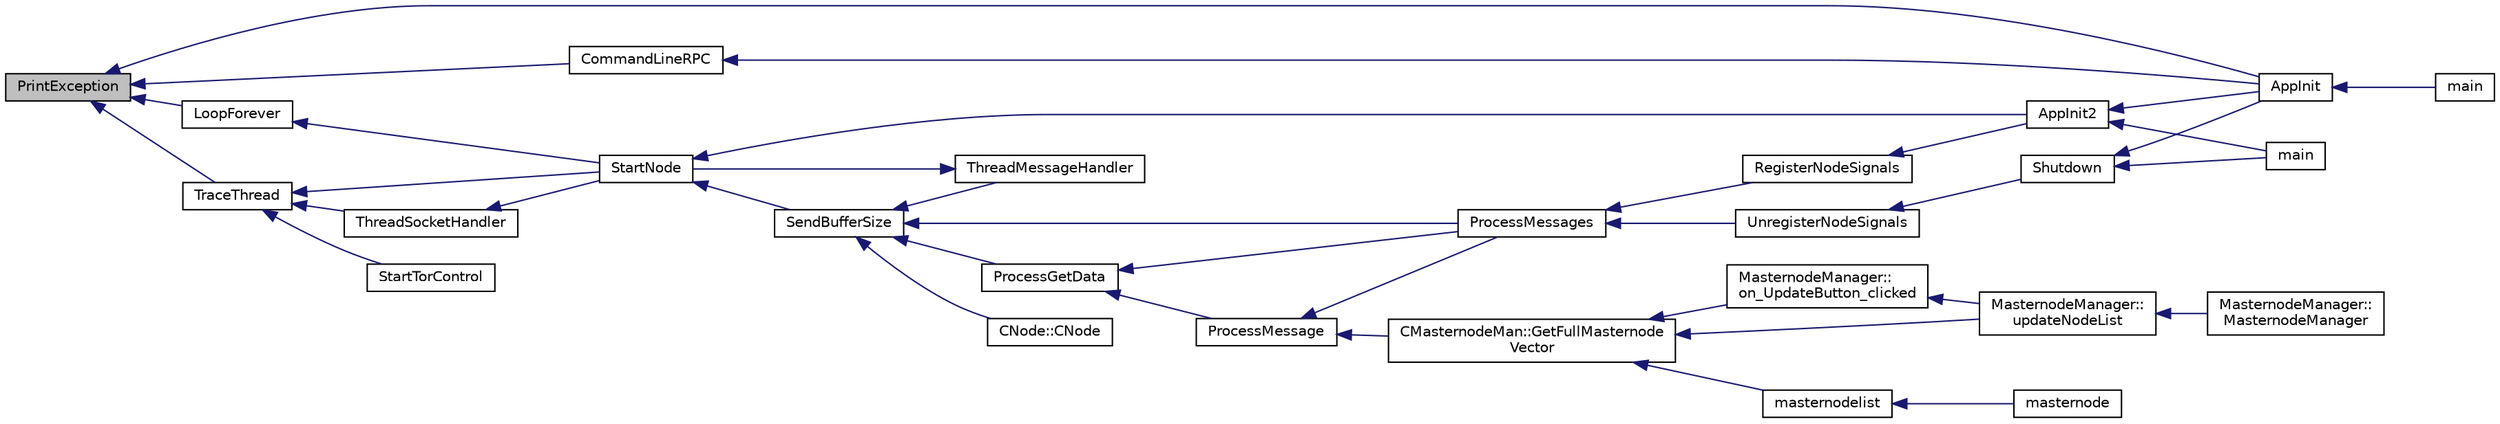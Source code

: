 digraph "PrintException"
{
  edge [fontname="Helvetica",fontsize="10",labelfontname="Helvetica",labelfontsize="10"];
  node [fontname="Helvetica",fontsize="10",shape=record];
  rankdir="LR";
  Node6217 [label="PrintException",height=0.2,width=0.4,color="black", fillcolor="grey75", style="filled", fontcolor="black"];
  Node6217 -> Node6218 [dir="back",color="midnightblue",fontsize="10",style="solid",fontname="Helvetica"];
  Node6218 [label="AppInit",height=0.2,width=0.4,color="black", fillcolor="white", style="filled",URL="$d4/d35/iond_8cpp.html#ac59316b767e6984e1285f0531275286b"];
  Node6218 -> Node6219 [dir="back",color="midnightblue",fontsize="10",style="solid",fontname="Helvetica"];
  Node6219 [label="main",height=0.2,width=0.4,color="black", fillcolor="white", style="filled",URL="$d4/d35/iond_8cpp.html#a0ddf1224851353fc92bfbff6f499fa97"];
  Node6217 -> Node6220 [dir="back",color="midnightblue",fontsize="10",style="solid",fontname="Helvetica"];
  Node6220 [label="CommandLineRPC",height=0.2,width=0.4,color="black", fillcolor="white", style="filled",URL="$d6/d59/rpcclient_8h.html#a4ee23259648a971c9c05aeff8b545a6d"];
  Node6220 -> Node6218 [dir="back",color="midnightblue",fontsize="10",style="solid",fontname="Helvetica"];
  Node6217 -> Node6221 [dir="back",color="midnightblue",fontsize="10",style="solid",fontname="Helvetica"];
  Node6221 [label="LoopForever",height=0.2,width=0.4,color="black", fillcolor="white", style="filled",URL="$d8/d3c/util_8h.html#ac6be85b683de5d9b41dc3046e50d6acd"];
  Node6221 -> Node6222 [dir="back",color="midnightblue",fontsize="10",style="solid",fontname="Helvetica"];
  Node6222 [label="StartNode",height=0.2,width=0.4,color="black", fillcolor="white", style="filled",URL="$d7/d97/net_8h.html#a9396d8054e8f74959e9391871aaddde0"];
  Node6222 -> Node6223 [dir="back",color="midnightblue",fontsize="10",style="solid",fontname="Helvetica"];
  Node6223 [label="AppInit2",height=0.2,width=0.4,color="black", fillcolor="white", style="filled",URL="$d8/dc0/init_8h.html#a1a4c1bfbf6ba1db77e988b89b9cadfd3",tooltip="Initialize ion. "];
  Node6223 -> Node6218 [dir="back",color="midnightblue",fontsize="10",style="solid",fontname="Helvetica"];
  Node6223 -> Node6224 [dir="back",color="midnightblue",fontsize="10",style="solid",fontname="Helvetica"];
  Node6224 [label="main",height=0.2,width=0.4,color="black", fillcolor="white", style="filled",URL="$d5/d2d/ion_8cpp.html#a0ddf1224851353fc92bfbff6f499fa97"];
  Node6222 -> Node6225 [dir="back",color="midnightblue",fontsize="10",style="solid",fontname="Helvetica"];
  Node6225 [label="SendBufferSize",height=0.2,width=0.4,color="black", fillcolor="white", style="filled",URL="$d7/d97/net_8h.html#a13f289d6233bd32b78a38793f76bdccb"];
  Node6225 -> Node6226 [dir="back",color="midnightblue",fontsize="10",style="solid",fontname="Helvetica"];
  Node6226 [label="ProcessGetData",height=0.2,width=0.4,color="black", fillcolor="white", style="filled",URL="$df/d0a/main_8cpp.html#a3be415b83ecfe1f4215e0bd28c3b1eec"];
  Node6226 -> Node6227 [dir="back",color="midnightblue",fontsize="10",style="solid",fontname="Helvetica"];
  Node6227 [label="ProcessMessage",height=0.2,width=0.4,color="black", fillcolor="white", style="filled",URL="$df/d0a/main_8cpp.html#a8ba92b1a4bce3c835e887a9073d17d8e"];
  Node6227 -> Node6228 [dir="back",color="midnightblue",fontsize="10",style="solid",fontname="Helvetica"];
  Node6228 [label="ProcessMessages",height=0.2,width=0.4,color="black", fillcolor="white", style="filled",URL="$d4/dbf/main_8h.html#a196f9318f02448b85b28d612698934fd"];
  Node6228 -> Node6229 [dir="back",color="midnightblue",fontsize="10",style="solid",fontname="Helvetica"];
  Node6229 [label="RegisterNodeSignals",height=0.2,width=0.4,color="black", fillcolor="white", style="filled",URL="$d4/dbf/main_8h.html#ab02615ff65f91d69f8d786ec900baa8a",tooltip="Register with a network node to receive its signals. "];
  Node6229 -> Node6223 [dir="back",color="midnightblue",fontsize="10",style="solid",fontname="Helvetica"];
  Node6228 -> Node6230 [dir="back",color="midnightblue",fontsize="10",style="solid",fontname="Helvetica"];
  Node6230 [label="UnregisterNodeSignals",height=0.2,width=0.4,color="black", fillcolor="white", style="filled",URL="$d4/dbf/main_8h.html#a3ef0cc6e9d9d6435ee2a5569244d6ebd",tooltip="Unregister a network node. "];
  Node6230 -> Node6231 [dir="back",color="midnightblue",fontsize="10",style="solid",fontname="Helvetica"];
  Node6231 [label="Shutdown",height=0.2,width=0.4,color="black", fillcolor="white", style="filled",URL="$d8/dc0/init_8h.html#ac5f038c2b480cf9ef5e19e3eba8dbaf9"];
  Node6231 -> Node6218 [dir="back",color="midnightblue",fontsize="10",style="solid",fontname="Helvetica"];
  Node6231 -> Node6224 [dir="back",color="midnightblue",fontsize="10",style="solid",fontname="Helvetica"];
  Node6227 -> Node6232 [dir="back",color="midnightblue",fontsize="10",style="solid",fontname="Helvetica"];
  Node6232 [label="CMasternodeMan::GetFullMasternode\lVector",height=0.2,width=0.4,color="black", fillcolor="white", style="filled",URL="$dc/d6b/class_c_masternode_man.html#ab39e213a7601e1bef2eba1d5d63206f5"];
  Node6232 -> Node6233 [dir="back",color="midnightblue",fontsize="10",style="solid",fontname="Helvetica"];
  Node6233 [label="MasternodeManager::\lupdateNodeList",height=0.2,width=0.4,color="black", fillcolor="white", style="filled",URL="$d9/d70/class_masternode_manager.html#a5485a8bd6ccf673027165cc1207dfae9"];
  Node6233 -> Node6234 [dir="back",color="midnightblue",fontsize="10",style="solid",fontname="Helvetica"];
  Node6234 [label="MasternodeManager::\lMasternodeManager",height=0.2,width=0.4,color="black", fillcolor="white", style="filled",URL="$d9/d70/class_masternode_manager.html#ad18cb99065e056e6b791e2356de826bf"];
  Node6232 -> Node6235 [dir="back",color="midnightblue",fontsize="10",style="solid",fontname="Helvetica"];
  Node6235 [label="MasternodeManager::\lon_UpdateButton_clicked",height=0.2,width=0.4,color="black", fillcolor="white", style="filled",URL="$d9/d70/class_masternode_manager.html#ae8d07b4d869e3eb09fe1be445eff0430"];
  Node6235 -> Node6233 [dir="back",color="midnightblue",fontsize="10",style="solid",fontname="Helvetica"];
  Node6232 -> Node6236 [dir="back",color="midnightblue",fontsize="10",style="solid",fontname="Helvetica"];
  Node6236 [label="masternodelist",height=0.2,width=0.4,color="black", fillcolor="white", style="filled",URL="$d5/d6b/rpcstashedsend_8cpp.html#a3a7ed7e37f21eb2912afc6e776f7236c"];
  Node6236 -> Node6237 [dir="back",color="midnightblue",fontsize="10",style="solid",fontname="Helvetica"];
  Node6237 [label="masternode",height=0.2,width=0.4,color="black", fillcolor="white", style="filled",URL="$d5/d6b/rpcstashedsend_8cpp.html#a30609e443aeb47c29ed0878d16b1b5e1"];
  Node6226 -> Node6228 [dir="back",color="midnightblue",fontsize="10",style="solid",fontname="Helvetica"];
  Node6225 -> Node6228 [dir="back",color="midnightblue",fontsize="10",style="solid",fontname="Helvetica"];
  Node6225 -> Node6238 [dir="back",color="midnightblue",fontsize="10",style="solid",fontname="Helvetica"];
  Node6238 [label="ThreadMessageHandler",height=0.2,width=0.4,color="black", fillcolor="white", style="filled",URL="$dd/d84/net_8cpp.html#a379b0d3521bdd62ac296f219d70c4e30"];
  Node6238 -> Node6222 [dir="back",color="midnightblue",fontsize="10",style="solid",fontname="Helvetica"];
  Node6225 -> Node6239 [dir="back",color="midnightblue",fontsize="10",style="solid",fontname="Helvetica"];
  Node6239 [label="CNode::CNode",height=0.2,width=0.4,color="black", fillcolor="white", style="filled",URL="$d1/d64/class_c_node.html#a51556705550511146245b9fb2fec09c1"];
  Node6217 -> Node6240 [dir="back",color="midnightblue",fontsize="10",style="solid",fontname="Helvetica"];
  Node6240 [label="TraceThread",height=0.2,width=0.4,color="black", fillcolor="white", style="filled",URL="$d8/d3c/util_8h.html#ac481a378af0229bf71e3d9fee7b938ad"];
  Node6240 -> Node6241 [dir="back",color="midnightblue",fontsize="10",style="solid",fontname="Helvetica"];
  Node6241 [label="ThreadSocketHandler",height=0.2,width=0.4,color="black", fillcolor="white", style="filled",URL="$dd/d84/net_8cpp.html#aa1111c12121e039bbd8eedb556e4514a"];
  Node6241 -> Node6222 [dir="back",color="midnightblue",fontsize="10",style="solid",fontname="Helvetica"];
  Node6240 -> Node6222 [dir="back",color="midnightblue",fontsize="10",style="solid",fontname="Helvetica"];
  Node6240 -> Node6242 [dir="back",color="midnightblue",fontsize="10",style="solid",fontname="Helvetica"];
  Node6242 [label="StartTorControl",height=0.2,width=0.4,color="black", fillcolor="white", style="filled",URL="$d7/d73/torcontrol_8h.html#ab0575786f1b850ed6c55e2c781813055"];
}
